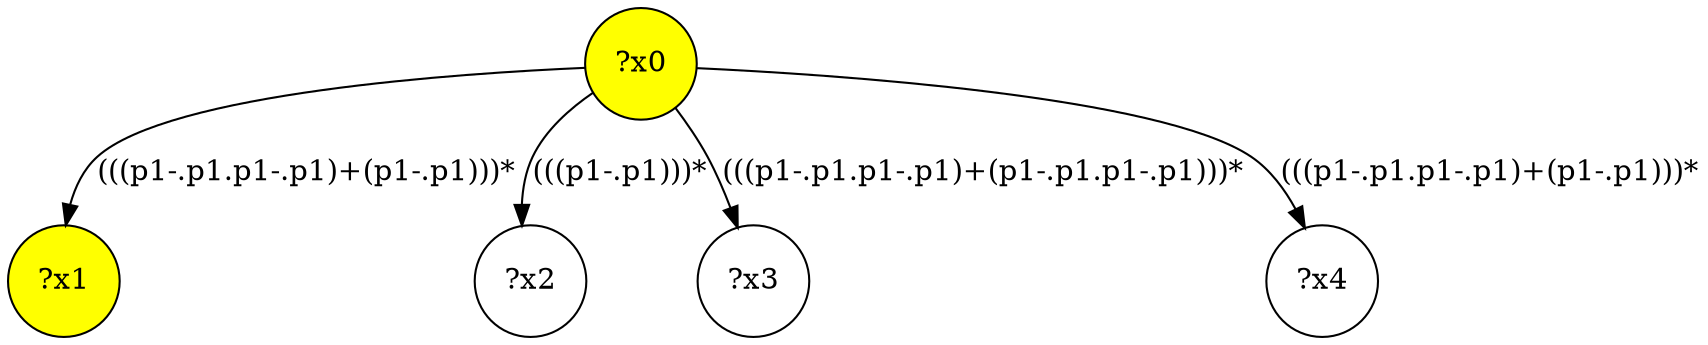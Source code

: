 digraph g {
	x0 [fillcolor="yellow", style="filled," shape=circle, label="?x0"];
	x1 [fillcolor="yellow", style="filled," shape=circle, label="?x1"];
	x0 -> x1 [label="(((p1-.p1.p1-.p1)+(p1-.p1)))*"];
	x2 [shape=circle, label="?x2"];
	x0 -> x2 [label="(((p1-.p1)))*"];
	x3 [shape=circle, label="?x3"];
	x0 -> x3 [label="(((p1-.p1.p1-.p1)+(p1-.p1.p1-.p1)))*"];
	x4 [shape=circle, label="?x4"];
	x0 -> x4 [label="(((p1-.p1.p1-.p1)+(p1-.p1)))*"];
}
